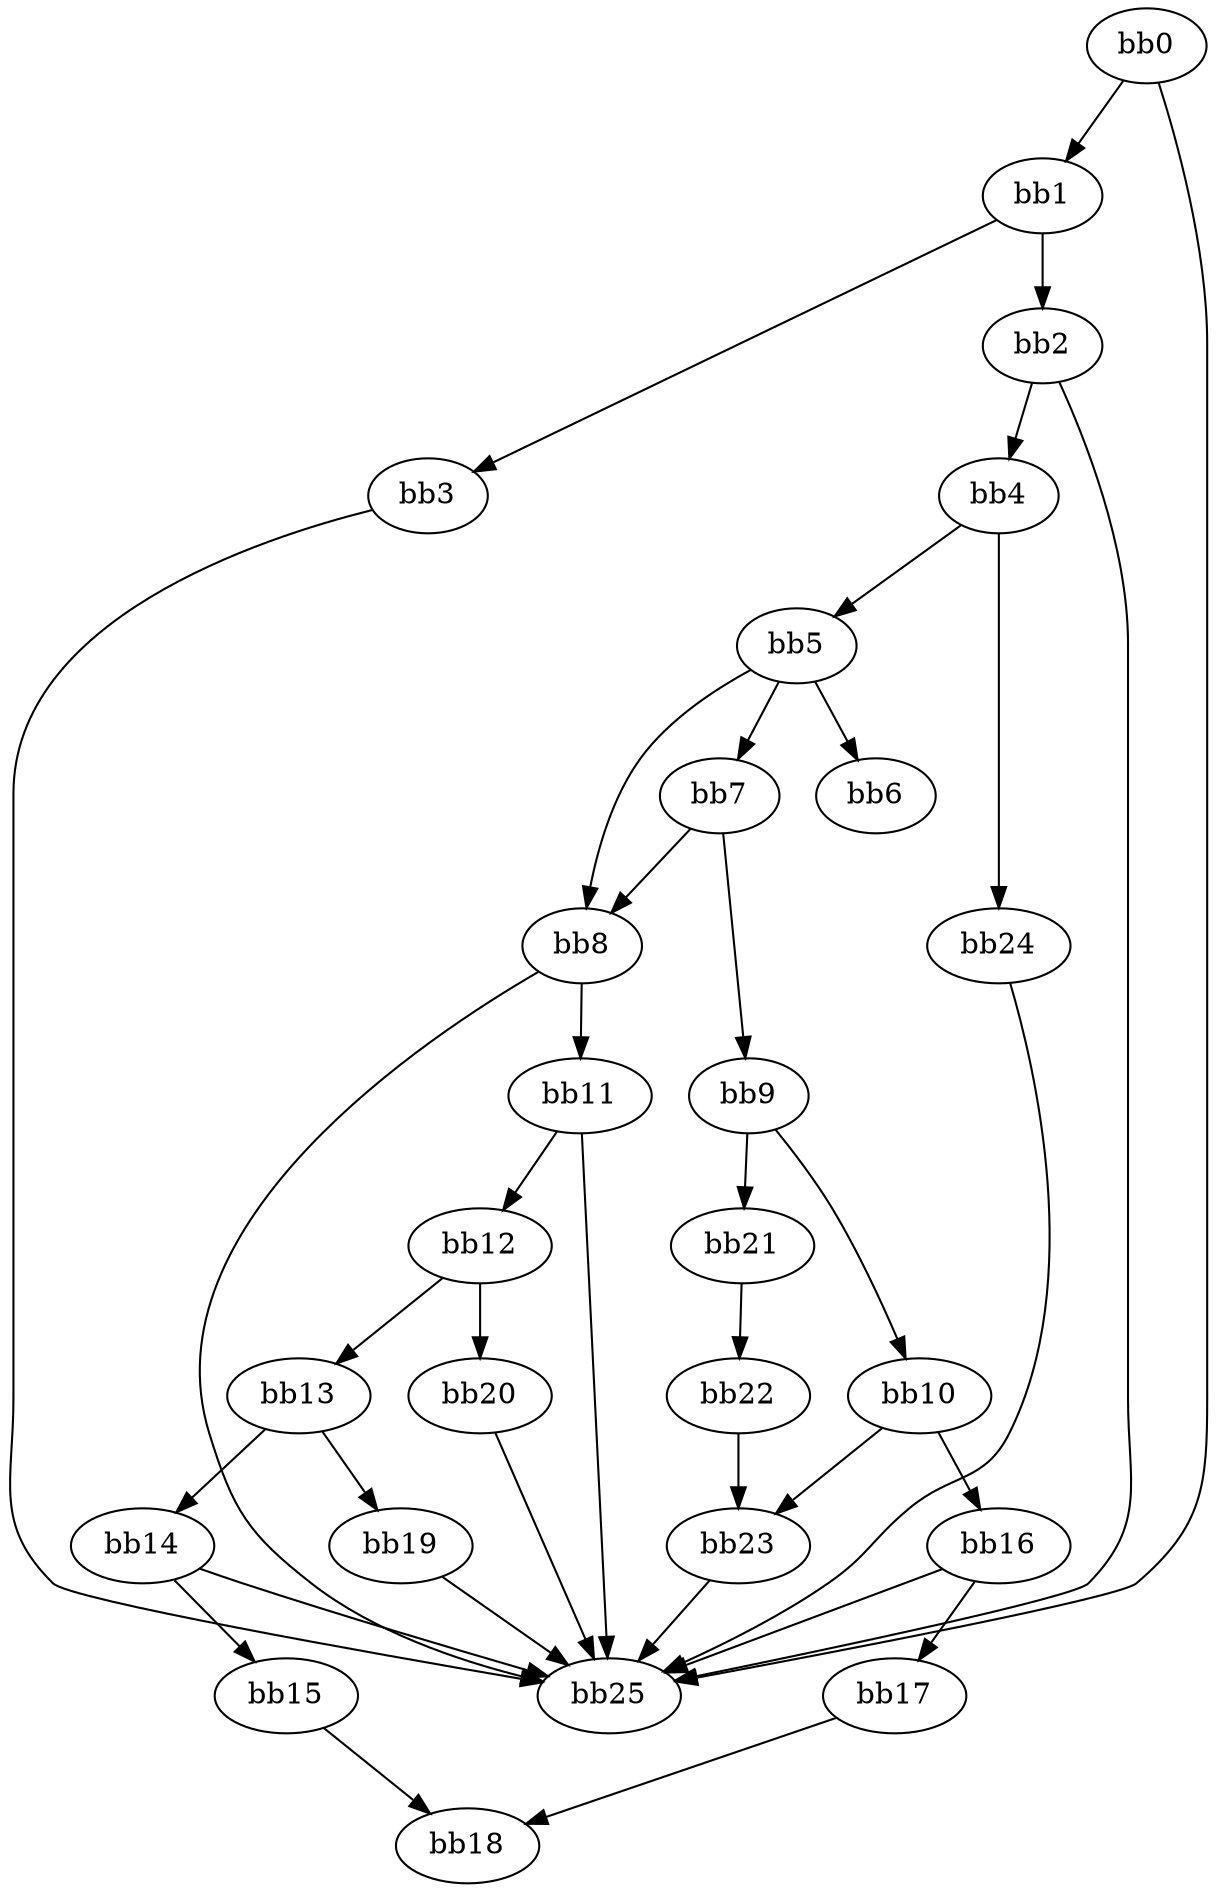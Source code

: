digraph {
    0 [ label = "bb0\l" ]
    1 [ label = "bb1\l" ]
    2 [ label = "bb2\l" ]
    3 [ label = "bb3\l" ]
    4 [ label = "bb4\l" ]
    5 [ label = "bb5\l" ]
    6 [ label = "bb6\l" ]
    7 [ label = "bb7\l" ]
    8 [ label = "bb8\l" ]
    9 [ label = "bb9\l" ]
    10 [ label = "bb10\l" ]
    11 [ label = "bb11\l" ]
    12 [ label = "bb12\l" ]
    13 [ label = "bb13\l" ]
    14 [ label = "bb14\l" ]
    15 [ label = "bb15\l" ]
    16 [ label = "bb16\l" ]
    17 [ label = "bb17\l" ]
    18 [ label = "bb18\l" ]
    19 [ label = "bb19\l" ]
    20 [ label = "bb20\l" ]
    21 [ label = "bb21\l" ]
    22 [ label = "bb22\l" ]
    23 [ label = "bb23\l" ]
    24 [ label = "bb24\l" ]
    25 [ label = "bb25\l" ]
    0 -> 1 [ ]
    0 -> 25 [ ]
    1 -> 2 [ ]
    1 -> 3 [ ]
    2 -> 4 [ ]
    2 -> 25 [ ]
    3 -> 25 [ ]
    4 -> 5 [ ]
    4 -> 24 [ ]
    5 -> 6 [ ]
    5 -> 7 [ ]
    5 -> 8 [ ]
    7 -> 8 [ ]
    7 -> 9 [ ]
    8 -> 11 [ ]
    8 -> 25 [ ]
    9 -> 10 [ ]
    9 -> 21 [ ]
    10 -> 16 [ ]
    10 -> 23 [ ]
    11 -> 12 [ ]
    11 -> 25 [ ]
    12 -> 13 [ ]
    12 -> 20 [ ]
    13 -> 14 [ ]
    13 -> 19 [ ]
    14 -> 15 [ ]
    14 -> 25 [ ]
    15 -> 18 [ ]
    16 -> 17 [ ]
    16 -> 25 [ ]
    17 -> 18 [ ]
    19 -> 25 [ ]
    20 -> 25 [ ]
    21 -> 22 [ ]
    22 -> 23 [ ]
    23 -> 25 [ ]
    24 -> 25 [ ]
}

